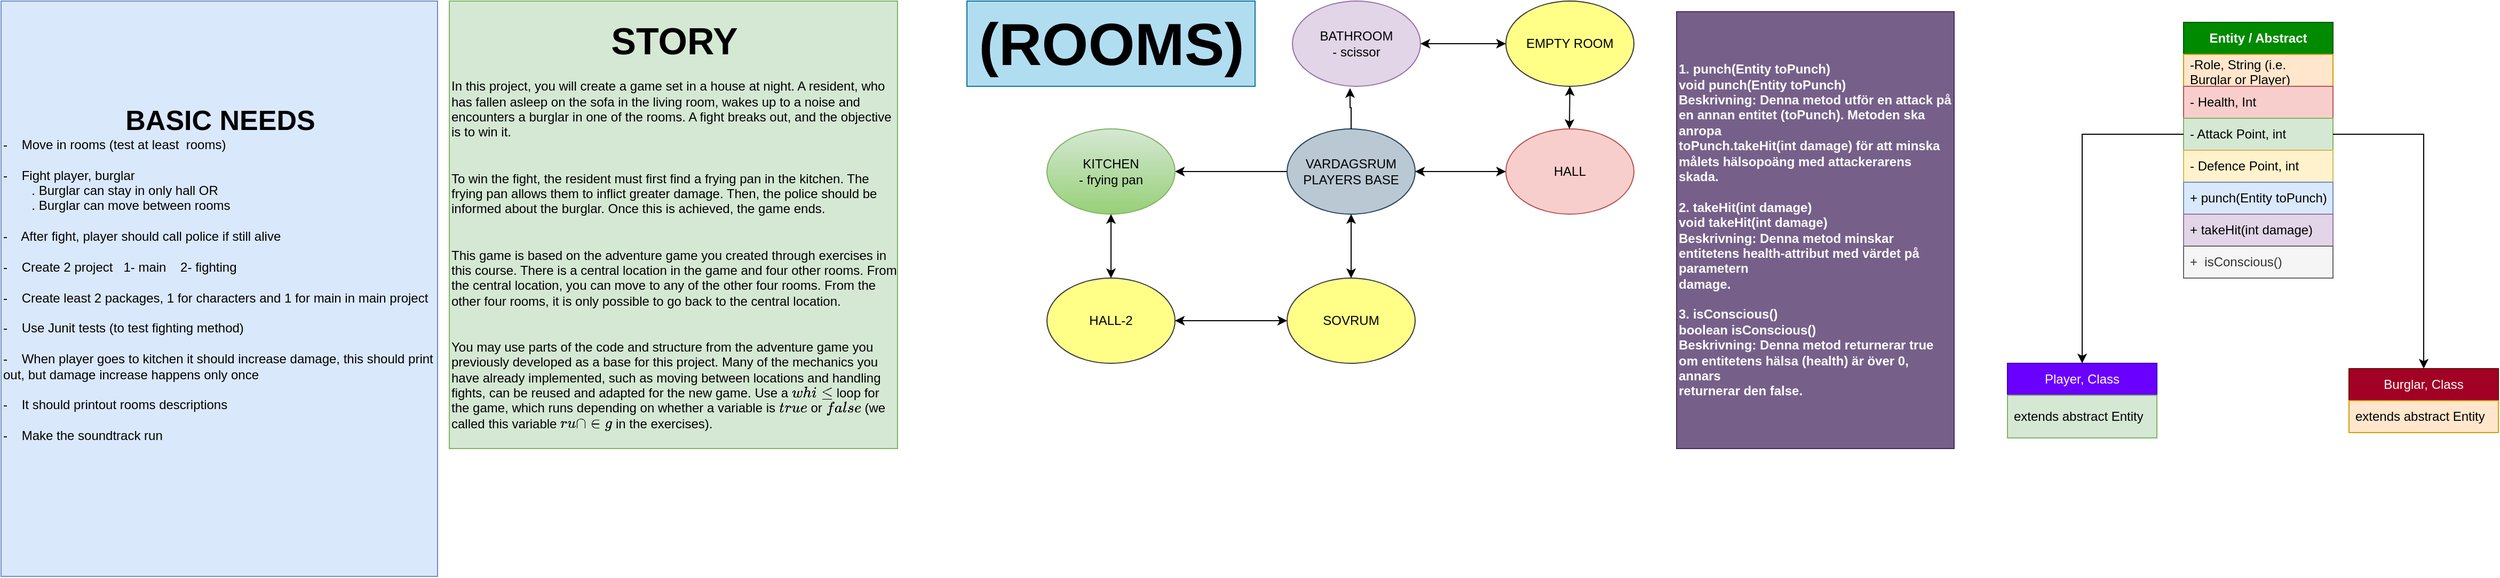 <mxfile version="24.8.4">
  <diagram name="Page-1" id="PU1DePfKREHedeROJlcz">
    <mxGraphModel dx="989" dy="487" grid="1" gridSize="10" guides="1" tooltips="1" connect="1" arrows="1" fold="1" page="1" pageScale="1" pageWidth="850" pageHeight="1100" math="0" shadow="0">
      <root>
        <mxCell id="0" />
        <mxCell id="1" parent="0" />
        <mxCell id="RcS7vIx1_4_sbcJSQHpD-1" value="&lt;div style=&quot;text-align: center;&quot;&gt;&lt;b&gt;&lt;font style=&quot;font-size: 26px;&quot;&gt;BASIC NEEDS&lt;/font&gt;&lt;/b&gt;&lt;/div&gt;&lt;div style=&quot;text-align: justify;&quot;&gt;&lt;span style=&quot;background-color: initial;&quot;&gt;-&amp;nbsp; &amp;nbsp; Move in rooms (test at least&amp;nbsp; rooms)&lt;/span&gt;&lt;/div&gt;&lt;div&gt;&lt;br&gt;&lt;/div&gt;&lt;div&gt;-&amp;nbsp; &amp;nbsp; Fight player, burglar&amp;nbsp;&amp;nbsp;&lt;br&gt;&amp;nbsp; &amp;nbsp; &amp;nbsp; &amp;nbsp; . Burglar can stay in only hall OR&lt;/div&gt;&lt;div&gt;&lt;span style=&quot;background-color: initial;&quot;&gt;&amp;nbsp; &amp;nbsp; &amp;nbsp; &amp;nbsp; . Burglar can move between rooms&lt;/span&gt;&lt;/div&gt;&lt;div&gt;&lt;span style=&quot;background-color: initial;&quot;&gt;&lt;br&gt;&lt;/span&gt;&lt;/div&gt;&lt;div&gt;&lt;span style=&quot;background-color: initial;&quot;&gt;-&amp;nbsp; &amp;nbsp; After fight, player should call police if still alive&lt;/span&gt;&lt;/div&gt;&lt;div&gt;&lt;span style=&quot;background-color: initial;&quot;&gt;&lt;br&gt;&lt;/span&gt;&lt;/div&gt;&lt;div&gt;&lt;span style=&quot;background-color: initial;&quot;&gt;-&amp;nbsp; &amp;nbsp; Create 2 project&amp;nbsp; &amp;nbsp;1- main&amp;nbsp; &amp;nbsp; 2- fighting&lt;/span&gt;&lt;/div&gt;&lt;div&gt;&lt;span style=&quot;background-color: initial;&quot;&gt;&lt;br&gt;&lt;/span&gt;&lt;/div&gt;&lt;div&gt;&lt;span style=&quot;background-color: initial;&quot;&gt;-&amp;nbsp; &amp;nbsp; Create least 2 packages, 1 for characters and 1 for main in main project&amp;nbsp;&amp;nbsp;&lt;/span&gt;&lt;/div&gt;&lt;div&gt;&lt;span style=&quot;background-color: initial;&quot;&gt;&lt;br&gt;&lt;/span&gt;&lt;/div&gt;&lt;div&gt;-&amp;nbsp; &amp;nbsp; Use Junit tests (to test fighting method)&lt;/div&gt;&lt;div&gt;&lt;br&gt;&lt;/div&gt;&lt;div&gt;-&amp;nbsp; &amp;nbsp; When player goes to kitchen it should increase damage, this should print out, but damage increase happens only once&lt;/div&gt;&lt;div&gt;&lt;br&gt;&lt;/div&gt;&lt;div&gt;-&amp;nbsp; &amp;nbsp; It should printout rooms descriptions&lt;/div&gt;&lt;div&gt;&lt;br&gt;&lt;/div&gt;&lt;div&gt;-&amp;nbsp; &amp;nbsp; Make the soundtrack run&lt;/div&gt;&lt;div&gt;&lt;br&gt;&lt;/div&gt;&lt;div&gt;&lt;br&gt;&lt;/div&gt;" style="rounded=0;whiteSpace=wrap;html=1;fillColor=#dae8fc;strokeColor=#6c8ebf;align=left;" parent="1" vertex="1">
          <mxGeometry x="10" width="409" height="540" as="geometry" />
        </mxCell>
        <mxCell id="RcS7vIx1_4_sbcJSQHpD-3" value="&lt;div style=&quot;text-align: center;&quot;&gt;&lt;b&gt;&lt;font style=&quot;font-size: 35px;&quot;&gt;STORY&lt;/font&gt;&lt;/b&gt;&lt;/div&gt;&lt;div&gt;&lt;br&gt;&lt;/div&gt;In this project, you will create a game set in a house at night. A resident, who has fallen asleep on the sofa in the living room, wakes up to a noise and encounters a burglar in one of the rooms. A fight breaks out, and the objective is to win it.&lt;br&gt;&lt;br&gt;&lt;br&gt;To win the fight, the resident must first find a frying pan in the kitchen. The frying pan allows them to inflict greater damage. Then, the police should be informed about the burglar. Once this is achieved, the game ends.&lt;br&gt;&lt;br&gt;&lt;br&gt;This game is based on the adventure game you created through exercises in this course. There is a central location in the game and four other rooms. From the central location, you can move to any of the other four rooms. From the other four rooms, it is only possible to go back to the central location.&lt;br&gt;&lt;br&gt;&lt;br&gt;You may use parts of the code and structure from the adventure game you previously developed as a base for this project. Many of the mechanics you have already implemented, such as moving between locations and handling fights, can be reused and adapted for the new game. Use a `while` loop for the game, which runs depending on whether a variable is `true` or `false` (we called this variable `running` in the exercises)." style="rounded=0;whiteSpace=wrap;html=1;fillColor=#d5e8d4;strokeColor=#82b366;align=left;" parent="1" vertex="1">
          <mxGeometry x="430" width="420" height="420" as="geometry" />
        </mxCell>
        <mxCell id="RcS7vIx1_4_sbcJSQHpD-11" style="edgeStyle=orthogonalEdgeStyle;rounded=0;orthogonalLoop=1;jettySize=auto;html=1;entryX=1;entryY=0.5;entryDx=0;entryDy=0;" parent="1" source="RcS7vIx1_4_sbcJSQHpD-4" target="RcS7vIx1_4_sbcJSQHpD-6" edge="1">
          <mxGeometry relative="1" as="geometry" />
        </mxCell>
        <mxCell id="RcS7vIx1_4_sbcJSQHpD-4" value="&lt;div&gt;VARDAGSRUM&lt;/div&gt;PLAYERS BASE" style="ellipse;whiteSpace=wrap;html=1;fillColor=#bac8d3;strokeColor=#23445d;" parent="1" vertex="1">
          <mxGeometry x="1215" y="120" width="120" height="80" as="geometry" />
        </mxCell>
        <mxCell id="RcS7vIx1_4_sbcJSQHpD-5" value="&lt;div&gt;HALL&lt;/div&gt;" style="ellipse;whiteSpace=wrap;html=1;fillColor=#f8cecc;strokeColor=#b85450;" parent="1" vertex="1">
          <mxGeometry x="1420" y="120" width="120" height="80" as="geometry" />
        </mxCell>
        <mxCell id="RcS7vIx1_4_sbcJSQHpD-6" value="KITCHEN&lt;div&gt;- frying pan&lt;/div&gt;" style="ellipse;whiteSpace=wrap;html=1;fillColor=#d5e8d4;gradientColor=#97d077;strokeColor=#82b366;" parent="1" vertex="1">
          <mxGeometry x="990" y="120" width="120" height="80" as="geometry" />
        </mxCell>
        <mxCell id="RcS7vIx1_4_sbcJSQHpD-7" value="SOVRUM" style="ellipse;whiteSpace=wrap;html=1;fillColor=#ffff88;strokeColor=#36393d;" parent="1" vertex="1">
          <mxGeometry x="1215" y="260" width="120" height="80" as="geometry" />
        </mxCell>
        <mxCell id="RcS7vIx1_4_sbcJSQHpD-8" value="BATHROOM&lt;div&gt;- scissor&lt;/div&gt;" style="ellipse;whiteSpace=wrap;html=1;fillColor=#e1d5e7;strokeColor=#9673a6;" parent="1" vertex="1">
          <mxGeometry x="1220" width="120" height="80" as="geometry" />
        </mxCell>
        <mxCell id="RcS7vIx1_4_sbcJSQHpD-12" style="edgeStyle=orthogonalEdgeStyle;rounded=0;orthogonalLoop=1;jettySize=auto;html=1;entryX=0.45;entryY=1.022;entryDx=0;entryDy=0;entryPerimeter=0;" parent="1" source="RcS7vIx1_4_sbcJSQHpD-4" target="RcS7vIx1_4_sbcJSQHpD-8" edge="1">
          <mxGeometry relative="1" as="geometry">
            <Array as="points">
              <mxPoint x="1275" y="100" />
              <mxPoint x="1274" y="100" />
            </Array>
          </mxGeometry>
        </mxCell>
        <mxCell id="RcS7vIx1_4_sbcJSQHpD-13" value="HALL-2" style="ellipse;whiteSpace=wrap;html=1;fillColor=#ffff88;strokeColor=#36393d;" parent="1" vertex="1">
          <mxGeometry x="990" y="260" width="120" height="80" as="geometry" />
        </mxCell>
        <mxCell id="RcS7vIx1_4_sbcJSQHpD-14" value="" style="endArrow=classic;startArrow=classic;html=1;rounded=0;entryX=0.5;entryY=1;entryDx=0;entryDy=0;exitX=0.5;exitY=0;exitDx=0;exitDy=0;" parent="1" source="RcS7vIx1_4_sbcJSQHpD-13" target="RcS7vIx1_4_sbcJSQHpD-6" edge="1">
          <mxGeometry width="50" height="50" relative="1" as="geometry">
            <mxPoint x="920" y="270" as="sourcePoint" />
            <mxPoint x="970" y="220" as="targetPoint" />
          </mxGeometry>
        </mxCell>
        <mxCell id="RcS7vIx1_4_sbcJSQHpD-15" value="EMPTY ROOM" style="ellipse;whiteSpace=wrap;html=1;fillColor=#ffff88;strokeColor=#36393d;" parent="1" vertex="1">
          <mxGeometry x="1420" width="120" height="80" as="geometry" />
        </mxCell>
        <mxCell id="RcS7vIx1_4_sbcJSQHpD-16" value="" style="endArrow=classic;startArrow=classic;html=1;rounded=0;exitX=0.5;exitY=0;exitDx=0;exitDy=0;entryX=0.5;entryY=1;entryDx=0;entryDy=0;" parent="1" target="RcS7vIx1_4_sbcJSQHpD-15" edge="1">
          <mxGeometry width="50" height="50" relative="1" as="geometry">
            <mxPoint x="1479.5" y="120" as="sourcePoint" />
            <mxPoint x="1480" y="90" as="targetPoint" />
          </mxGeometry>
        </mxCell>
        <mxCell id="RcS7vIx1_4_sbcJSQHpD-17" value="" style="endArrow=classic;startArrow=classic;html=1;rounded=0;entryX=0;entryY=0.5;entryDx=0;entryDy=0;exitX=1;exitY=0.5;exitDx=0;exitDy=0;" parent="1" source="RcS7vIx1_4_sbcJSQHpD-8" target="RcS7vIx1_4_sbcJSQHpD-15" edge="1">
          <mxGeometry width="50" height="50" relative="1" as="geometry">
            <mxPoint x="920" y="270" as="sourcePoint" />
            <mxPoint x="970" y="220" as="targetPoint" />
          </mxGeometry>
        </mxCell>
        <mxCell id="RcS7vIx1_4_sbcJSQHpD-18" value="" style="endArrow=classic;startArrow=classic;html=1;rounded=0;entryX=0;entryY=0.5;entryDx=0;entryDy=0;exitX=1;exitY=0.5;exitDx=0;exitDy=0;" parent="1" source="RcS7vIx1_4_sbcJSQHpD-13" target="RcS7vIx1_4_sbcJSQHpD-7" edge="1">
          <mxGeometry width="50" height="50" relative="1" as="geometry">
            <mxPoint x="920" y="270" as="sourcePoint" />
            <mxPoint x="970" y="220" as="targetPoint" />
          </mxGeometry>
        </mxCell>
        <mxCell id="RcS7vIx1_4_sbcJSQHpD-19" value="&lt;b&gt;Entity / Abstract&lt;/b&gt;" style="swimlane;fontStyle=0;childLayout=stackLayout;horizontal=1;startSize=30;horizontalStack=0;resizeParent=1;resizeParentMax=0;resizeLast=0;collapsible=1;marginBottom=0;whiteSpace=wrap;html=1;fillColor=#008a00;fontColor=#ffffff;strokeColor=#005700;" parent="1" vertex="1">
          <mxGeometry x="2055" y="20" width="140" height="150" as="geometry">
            <mxRectangle x="2055" y="20" width="130" height="30" as="alternateBounds" />
          </mxGeometry>
        </mxCell>
        <mxCell id="RcS7vIx1_4_sbcJSQHpD-20" value="-Role, String (i.e. Burglar or Player)" style="text;strokeColor=#d79b00;fillColor=#ffe6cc;align=left;verticalAlign=middle;spacingLeft=4;spacingRight=4;overflow=hidden;points=[[0,0.5],[1,0.5]];portConstraint=eastwest;rotatable=0;whiteSpace=wrap;html=1;" parent="RcS7vIx1_4_sbcJSQHpD-19" vertex="1">
          <mxGeometry y="30" width="140" height="30" as="geometry" />
        </mxCell>
        <mxCell id="RcS7vIx1_4_sbcJSQHpD-21" value="- Health, Int" style="text;strokeColor=#b85450;fillColor=#f8cecc;align=left;verticalAlign=middle;spacingLeft=4;spacingRight=4;overflow=hidden;points=[[0,0.5],[1,0.5]];portConstraint=eastwest;rotatable=0;whiteSpace=wrap;html=1;" parent="RcS7vIx1_4_sbcJSQHpD-19" vertex="1">
          <mxGeometry y="60" width="140" height="30" as="geometry" />
        </mxCell>
        <mxCell id="RcS7vIx1_4_sbcJSQHpD-31" value="- Attack Point, int" style="text;strokeColor=#82b366;fillColor=#d5e8d4;align=left;verticalAlign=middle;spacingLeft=4;spacingRight=4;overflow=hidden;points=[[0,0.5],[1,0.5]];portConstraint=eastwest;rotatable=0;whiteSpace=wrap;html=1;" parent="RcS7vIx1_4_sbcJSQHpD-19" vertex="1">
          <mxGeometry y="90" width="140" height="30" as="geometry" />
        </mxCell>
        <mxCell id="RcS7vIx1_4_sbcJSQHpD-22" value="- Defence Point, int" style="text;strokeColor=#d6b656;fillColor=#fff2cc;align=left;verticalAlign=middle;spacingLeft=4;spacingRight=4;overflow=hidden;points=[[0,0.5],[1,0.5]];portConstraint=eastwest;rotatable=0;whiteSpace=wrap;html=1;" parent="RcS7vIx1_4_sbcJSQHpD-19" vertex="1">
          <mxGeometry y="120" width="140" height="30" as="geometry" />
        </mxCell>
        <mxCell id="RcS7vIx1_4_sbcJSQHpD-23" value="Player, Class" style="swimlane;fontStyle=0;childLayout=stackLayout;horizontal=1;startSize=30;horizontalStack=0;resizeParent=1;resizeParentMax=0;resizeLast=0;collapsible=1;marginBottom=0;whiteSpace=wrap;html=1;fillColor=#6a00ff;fontColor=#ffffff;strokeColor=#3700CC;" parent="1" vertex="1">
          <mxGeometry x="1890" y="340" width="140" height="70" as="geometry" />
        </mxCell>
        <mxCell id="RcS7vIx1_4_sbcJSQHpD-26" value="extends abstract Entity" style="text;strokeColor=#82b366;fillColor=#d5e8d4;align=left;verticalAlign=middle;spacingLeft=4;spacingRight=4;overflow=hidden;points=[[0,0.5],[1,0.5]];portConstraint=eastwest;rotatable=0;whiteSpace=wrap;html=1;" parent="RcS7vIx1_4_sbcJSQHpD-23" vertex="1">
          <mxGeometry y="30" width="140" height="40" as="geometry" />
        </mxCell>
        <mxCell id="RcS7vIx1_4_sbcJSQHpD-27" value="Burglar, Class" style="swimlane;fontStyle=0;childLayout=stackLayout;horizontal=1;startSize=30;horizontalStack=0;resizeParent=1;resizeParentMax=0;resizeLast=0;collapsible=1;marginBottom=0;whiteSpace=wrap;html=1;fillColor=#a20025;fontColor=#ffffff;strokeColor=#6F0000;" parent="1" vertex="1">
          <mxGeometry x="2210" y="345" width="140" height="60" as="geometry" />
        </mxCell>
        <mxCell id="RcS7vIx1_4_sbcJSQHpD-28" value="extends abstract Entity" style="text;strokeColor=#d79b00;fillColor=#ffe6cc;align=left;verticalAlign=middle;spacingLeft=4;spacingRight=4;overflow=hidden;points=[[0,0.5],[1,0.5]];portConstraint=eastwest;rotatable=0;whiteSpace=wrap;html=1;" parent="RcS7vIx1_4_sbcJSQHpD-27" vertex="1">
          <mxGeometry y="30" width="140" height="30" as="geometry" />
        </mxCell>
        <mxCell id="RcS7vIx1_4_sbcJSQHpD-32" style="edgeStyle=orthogonalEdgeStyle;rounded=0;orthogonalLoop=1;jettySize=auto;html=1;entryX=0.5;entryY=0;entryDx=0;entryDy=0;" parent="1" source="RcS7vIx1_4_sbcJSQHpD-31" target="RcS7vIx1_4_sbcJSQHpD-23" edge="1">
          <mxGeometry relative="1" as="geometry" />
        </mxCell>
        <mxCell id="RcS7vIx1_4_sbcJSQHpD-33" style="edgeStyle=orthogonalEdgeStyle;rounded=0;orthogonalLoop=1;jettySize=auto;html=1;entryX=0.5;entryY=0;entryDx=0;entryDy=0;" parent="1" source="RcS7vIx1_4_sbcJSQHpD-31" target="RcS7vIx1_4_sbcJSQHpD-27" edge="1">
          <mxGeometry relative="1" as="geometry" />
        </mxCell>
        <mxCell id="RcS7vIx1_4_sbcJSQHpD-41" value="+  punch(Entity toPunch)" style="text;strokeColor=#6c8ebf;fillColor=#dae8fc;align=left;verticalAlign=middle;spacingLeft=4;spacingRight=4;overflow=hidden;points=[[0,0.5],[1,0.5]];portConstraint=eastwest;rotatable=0;whiteSpace=wrap;html=1;" parent="1" vertex="1">
          <mxGeometry x="2055" y="170" width="140" height="30" as="geometry" />
        </mxCell>
        <mxCell id="RcS7vIx1_4_sbcJSQHpD-42" value="+ takeHit(int damage)" style="text;strokeColor=#9673a6;fillColor=#e1d5e7;align=left;verticalAlign=middle;spacingLeft=4;spacingRight=4;overflow=hidden;points=[[0,0.5],[1,0.5]];portConstraint=eastwest;rotatable=0;whiteSpace=wrap;html=1;" parent="1" vertex="1">
          <mxGeometry x="2055" y="200" width="140" height="30" as="geometry" />
        </mxCell>
        <mxCell id="RcS7vIx1_4_sbcJSQHpD-43" value="+&amp;nbsp; isConscious()" style="text;strokeColor=#666666;fillColor=#f5f5f5;align=left;verticalAlign=middle;spacingLeft=4;spacingRight=4;overflow=hidden;points=[[0,0.5],[1,0.5]];portConstraint=eastwest;rotatable=0;whiteSpace=wrap;html=1;fontColor=#333333;" parent="1" vertex="1">
          <mxGeometry x="2055" y="230" width="140" height="30" as="geometry" />
        </mxCell>
        <mxCell id="RcS7vIx1_4_sbcJSQHpD-45" value="&lt;b&gt;1. punch(Entity toPunch)&lt;br&gt;void punch(Entity toPunch)&lt;br&gt;Beskrivning: Denna metod utför en attack på en annan entitet (toPunch). Metoden ska anropa&lt;br&gt;toPunch.takeHit(int damage) för att minska målets hälsopoäng med attackerarens skada.&lt;/b&gt;&lt;div&gt;&lt;b&gt;&lt;br&gt;2. takeHit(int damage)&lt;br&gt;void takeHit(int damage)&lt;br&gt;Beskrivning: Denna metod minskar entitetens health-attribut med värdet på parametern&lt;br&gt;damage.&lt;/b&gt;&lt;/div&gt;&lt;div&gt;&lt;b&gt;&lt;br&gt;3. isConscious()&lt;br&gt;boolean isConscious()&lt;br&gt;Beskrivning: Denna metod returnerar true om entitetens hälsa (health) är över 0, annars&lt;br&gt;returnerar den false.&amp;nbsp;&lt;/b&gt;&lt;/div&gt;" style="rounded=0;whiteSpace=wrap;html=1;fillColor=#76608a;fontColor=#ffffff;strokeColor=#432D57;align=left;" parent="1" vertex="1">
          <mxGeometry x="1580" y="10" width="260" height="410" as="geometry" />
        </mxCell>
        <mxCell id="KygJE9FnCK3tQTNxRo2p-1" value="&lt;b&gt;&lt;font style=&quot;font-size: 56px;&quot;&gt;(ROOMS)&lt;/font&gt;&lt;/b&gt;" style="text;html=1;align=center;verticalAlign=middle;resizable=0;points=[];autosize=1;fillColor=#b1ddf0;strokeColor=#10739e;" parent="1" vertex="1">
          <mxGeometry x="915" width="270" height="80" as="geometry" />
        </mxCell>
        <mxCell id="KygJE9FnCK3tQTNxRo2p-2" value="" style="endArrow=classic;startArrow=classic;html=1;rounded=0;entryX=0.5;entryY=0;entryDx=0;entryDy=0;exitX=0.5;exitY=1;exitDx=0;exitDy=0;" parent="1" source="RcS7vIx1_4_sbcJSQHpD-4" target="RcS7vIx1_4_sbcJSQHpD-7" edge="1">
          <mxGeometry width="50" height="50" relative="1" as="geometry">
            <mxPoint x="1120" y="310" as="sourcePoint" />
            <mxPoint x="1225" y="310" as="targetPoint" />
          </mxGeometry>
        </mxCell>
        <mxCell id="KygJE9FnCK3tQTNxRo2p-3" value="" style="endArrow=classic;startArrow=classic;html=1;rounded=0;entryX=1;entryY=0.5;entryDx=0;entryDy=0;exitX=0;exitY=0.5;exitDx=0;exitDy=0;" parent="1" source="RcS7vIx1_4_sbcJSQHpD-5" target="RcS7vIx1_4_sbcJSQHpD-4" edge="1">
          <mxGeometry width="50" height="50" relative="1" as="geometry">
            <mxPoint x="1285" y="210" as="sourcePoint" />
            <mxPoint x="1285" y="270" as="targetPoint" />
          </mxGeometry>
        </mxCell>
      </root>
    </mxGraphModel>
  </diagram>
</mxfile>
